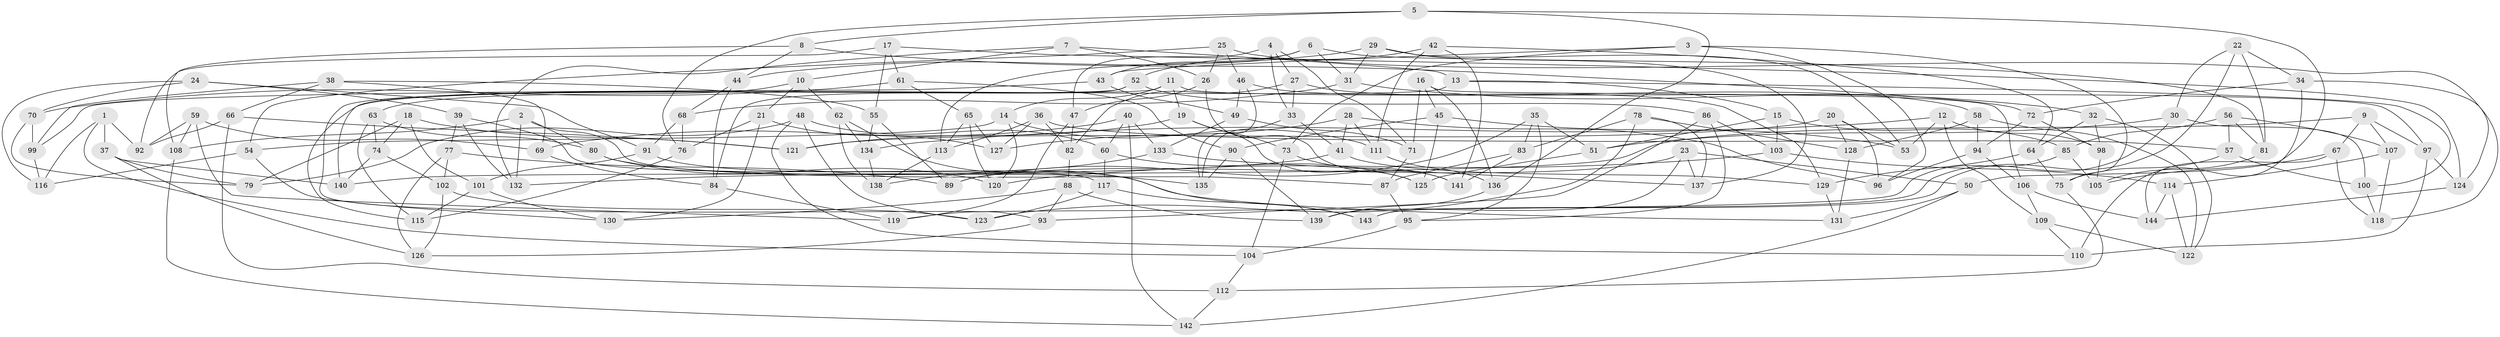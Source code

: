// coarse degree distribution, {6: 0.4367816091954023, 4: 0.28735632183908044, 3: 0.05747126436781609, 5: 0.21839080459770116}
// Generated by graph-tools (version 1.1) at 2025/38/03/04/25 23:38:15]
// undirected, 144 vertices, 288 edges
graph export_dot {
  node [color=gray90,style=filled];
  1;
  2;
  3;
  4;
  5;
  6;
  7;
  8;
  9;
  10;
  11;
  12;
  13;
  14;
  15;
  16;
  17;
  18;
  19;
  20;
  21;
  22;
  23;
  24;
  25;
  26;
  27;
  28;
  29;
  30;
  31;
  32;
  33;
  34;
  35;
  36;
  37;
  38;
  39;
  40;
  41;
  42;
  43;
  44;
  45;
  46;
  47;
  48;
  49;
  50;
  51;
  52;
  53;
  54;
  55;
  56;
  57;
  58;
  59;
  60;
  61;
  62;
  63;
  64;
  65;
  66;
  67;
  68;
  69;
  70;
  71;
  72;
  73;
  74;
  75;
  76;
  77;
  78;
  79;
  80;
  81;
  82;
  83;
  84;
  85;
  86;
  87;
  88;
  89;
  90;
  91;
  92;
  93;
  94;
  95;
  96;
  97;
  98;
  99;
  100;
  101;
  102;
  103;
  104;
  105;
  106;
  107;
  108;
  109;
  110;
  111;
  112;
  113;
  114;
  115;
  116;
  117;
  118;
  119;
  120;
  121;
  122;
  123;
  124;
  125;
  126;
  127;
  128;
  129;
  130;
  131;
  132;
  133;
  134;
  135;
  136;
  137;
  138;
  139;
  140;
  141;
  142;
  143;
  144;
  1 -- 116;
  1 -- 37;
  1 -- 92;
  1 -- 104;
  2 -- 108;
  2 -- 80;
  2 -- 132;
  2 -- 87;
  3 -- 75;
  3 -- 96;
  3 -- 73;
  3 -- 43;
  4 -- 71;
  4 -- 33;
  4 -- 47;
  4 -- 27;
  5 -- 76;
  5 -- 136;
  5 -- 8;
  5 -- 50;
  6 -- 43;
  6 -- 81;
  6 -- 31;
  6 -- 113;
  7 -- 10;
  7 -- 26;
  7 -- 132;
  7 -- 13;
  8 -- 108;
  8 -- 72;
  8 -- 44;
  9 -- 67;
  9 -- 140;
  9 -- 107;
  9 -- 97;
  10 -- 62;
  10 -- 21;
  10 -- 63;
  11 -- 97;
  11 -- 140;
  11 -- 14;
  11 -- 19;
  12 -- 98;
  12 -- 134;
  12 -- 109;
  12 -- 53;
  13 -- 15;
  13 -- 115;
  13 -- 100;
  14 -- 111;
  14 -- 54;
  14 -- 120;
  15 -- 85;
  15 -- 103;
  15 -- 51;
  16 -- 45;
  16 -- 106;
  16 -- 71;
  16 -- 136;
  17 -- 124;
  17 -- 55;
  17 -- 92;
  17 -- 61;
  18 -- 79;
  18 -- 101;
  18 -- 74;
  18 -- 121;
  19 -- 73;
  19 -- 121;
  19 -- 125;
  20 -- 128;
  20 -- 121;
  20 -- 96;
  20 -- 53;
  21 -- 127;
  21 -- 130;
  21 -- 76;
  22 -- 30;
  22 -- 143;
  22 -- 81;
  22 -- 34;
  23 -- 139;
  23 -- 50;
  23 -- 137;
  23 -- 89;
  24 -- 39;
  24 -- 116;
  24 -- 70;
  24 -- 91;
  25 -- 26;
  25 -- 46;
  25 -- 124;
  25 -- 54;
  26 -- 47;
  26 -- 141;
  27 -- 82;
  27 -- 58;
  27 -- 33;
  28 -- 111;
  28 -- 127;
  28 -- 96;
  28 -- 41;
  29 -- 31;
  29 -- 53;
  29 -- 44;
  29 -- 137;
  30 -- 143;
  30 -- 51;
  30 -- 100;
  31 -- 32;
  31 -- 68;
  32 -- 98;
  32 -- 64;
  32 -- 122;
  33 -- 41;
  33 -- 135;
  34 -- 118;
  34 -- 72;
  34 -- 110;
  35 -- 51;
  35 -- 83;
  35 -- 95;
  35 -- 89;
  36 -- 82;
  36 -- 113;
  36 -- 127;
  36 -- 57;
  37 -- 79;
  37 -- 126;
  37 -- 140;
  38 -- 66;
  38 -- 99;
  38 -- 69;
  38 -- 55;
  39 -- 132;
  39 -- 117;
  39 -- 77;
  40 -- 142;
  40 -- 133;
  40 -- 60;
  40 -- 69;
  41 -- 129;
  41 -- 132;
  42 -- 111;
  42 -- 141;
  42 -- 64;
  42 -- 52;
  43 -- 99;
  43 -- 49;
  44 -- 84;
  44 -- 68;
  45 -- 53;
  45 -- 90;
  45 -- 125;
  46 -- 129;
  46 -- 49;
  46 -- 135;
  47 -- 119;
  47 -- 82;
  48 -- 79;
  48 -- 60;
  48 -- 110;
  48 -- 123;
  49 -- 71;
  49 -- 133;
  50 -- 142;
  50 -- 131;
  51 -- 125;
  52 -- 84;
  52 -- 93;
  52 -- 86;
  54 -- 130;
  54 -- 116;
  55 -- 134;
  55 -- 89;
  56 -- 81;
  56 -- 107;
  56 -- 57;
  56 -- 85;
  57 -- 100;
  57 -- 75;
  58 -- 122;
  58 -- 94;
  58 -- 128;
  59 -- 108;
  59 -- 92;
  59 -- 69;
  59 -- 119;
  60 -- 125;
  60 -- 117;
  61 -- 70;
  61 -- 65;
  61 -- 90;
  62 -- 143;
  62 -- 138;
  62 -- 134;
  63 -- 80;
  63 -- 115;
  63 -- 74;
  64 -- 75;
  64 -- 129;
  65 -- 113;
  65 -- 120;
  65 -- 127;
  66 -- 121;
  66 -- 92;
  66 -- 112;
  67 -- 105;
  67 -- 118;
  67 -- 144;
  68 -- 91;
  68 -- 76;
  69 -- 84;
  70 -- 79;
  70 -- 99;
  71 -- 87;
  72 -- 94;
  72 -- 98;
  73 -- 104;
  73 -- 141;
  74 -- 102;
  74 -- 140;
  75 -- 112;
  76 -- 115;
  77 -- 102;
  77 -- 89;
  77 -- 126;
  78 -- 128;
  78 -- 123;
  78 -- 83;
  78 -- 137;
  80 -- 135;
  80 -- 120;
  81 -- 105;
  82 -- 88;
  83 -- 141;
  83 -- 87;
  84 -- 119;
  85 -- 105;
  85 -- 119;
  86 -- 95;
  86 -- 93;
  86 -- 103;
  87 -- 95;
  88 -- 139;
  88 -- 130;
  88 -- 93;
  90 -- 139;
  90 -- 135;
  91 -- 131;
  91 -- 101;
  93 -- 126;
  94 -- 96;
  94 -- 106;
  95 -- 104;
  97 -- 124;
  97 -- 110;
  98 -- 105;
  99 -- 116;
  100 -- 118;
  101 -- 130;
  101 -- 115;
  102 -- 123;
  102 -- 126;
  103 -- 114;
  103 -- 120;
  104 -- 112;
  106 -- 109;
  106 -- 144;
  107 -- 118;
  107 -- 114;
  108 -- 142;
  109 -- 110;
  109 -- 122;
  111 -- 136;
  112 -- 142;
  113 -- 138;
  114 -- 122;
  114 -- 144;
  117 -- 143;
  117 -- 123;
  124 -- 144;
  128 -- 131;
  129 -- 131;
  133 -- 137;
  133 -- 138;
  134 -- 138;
  136 -- 139;
}
